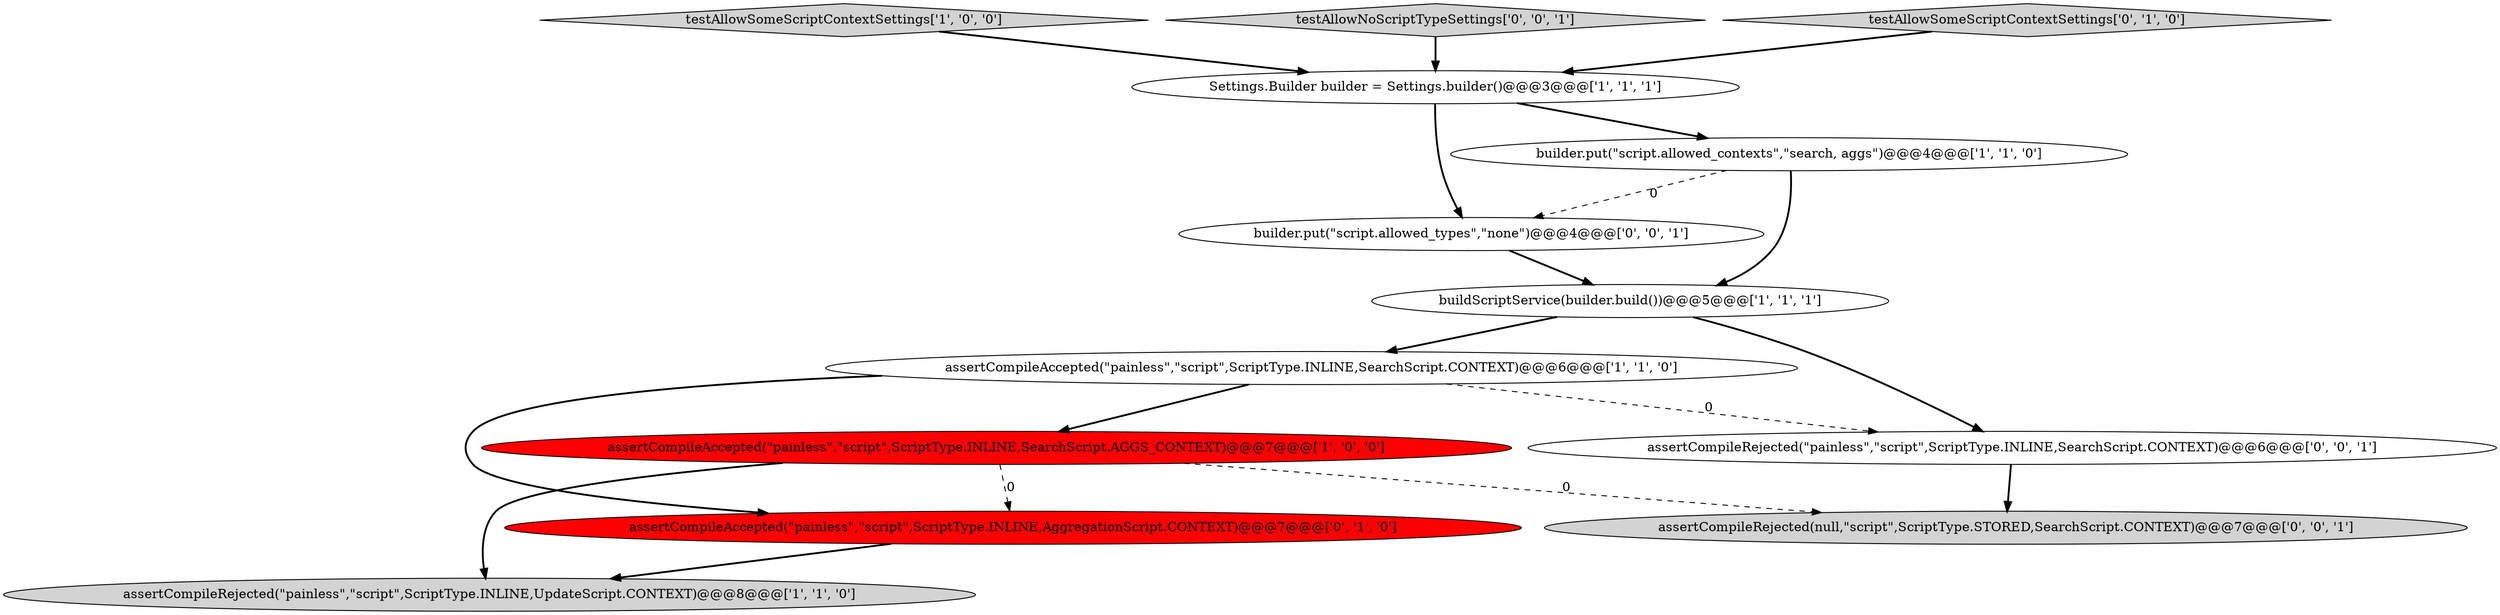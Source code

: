 digraph {
3 [style = filled, label = "assertCompileRejected(\"painless\",\"script\",ScriptType.INLINE,UpdateScript.CONTEXT)@@@8@@@['1', '1', '0']", fillcolor = lightgray, shape = ellipse image = "AAA0AAABBB1BBB"];
0 [style = filled, label = "Settings.Builder builder = Settings.builder()@@@3@@@['1', '1', '1']", fillcolor = white, shape = ellipse image = "AAA0AAABBB1BBB"];
6 [style = filled, label = "buildScriptService(builder.build())@@@5@@@['1', '1', '1']", fillcolor = white, shape = ellipse image = "AAA0AAABBB1BBB"];
2 [style = filled, label = "assertCompileAccepted(\"painless\",\"script\",ScriptType.INLINE,SearchScript.AGGS_CONTEXT)@@@7@@@['1', '0', '0']", fillcolor = red, shape = ellipse image = "AAA1AAABBB1BBB"];
12 [style = filled, label = "builder.put(\"script.allowed_types\",\"none\")@@@4@@@['0', '0', '1']", fillcolor = white, shape = ellipse image = "AAA0AAABBB3BBB"];
5 [style = filled, label = "testAllowSomeScriptContextSettings['1', '0', '0']", fillcolor = lightgray, shape = diamond image = "AAA0AAABBB1BBB"];
10 [style = filled, label = "assertCompileRejected(null,\"script\",ScriptType.STORED,SearchScript.CONTEXT)@@@7@@@['0', '0', '1']", fillcolor = lightgray, shape = ellipse image = "AAA0AAABBB3BBB"];
4 [style = filled, label = "assertCompileAccepted(\"painless\",\"script\",ScriptType.INLINE,SearchScript.CONTEXT)@@@6@@@['1', '1', '0']", fillcolor = white, shape = ellipse image = "AAA0AAABBB1BBB"];
7 [style = filled, label = "assertCompileAccepted(\"painless\",\"script\",ScriptType.INLINE,AggregationScript.CONTEXT)@@@7@@@['0', '1', '0']", fillcolor = red, shape = ellipse image = "AAA1AAABBB2BBB"];
11 [style = filled, label = "testAllowNoScriptTypeSettings['0', '0', '1']", fillcolor = lightgray, shape = diamond image = "AAA0AAABBB3BBB"];
1 [style = filled, label = "builder.put(\"script.allowed_contexts\",\"search, aggs\")@@@4@@@['1', '1', '0']", fillcolor = white, shape = ellipse image = "AAA0AAABBB1BBB"];
8 [style = filled, label = "testAllowSomeScriptContextSettings['0', '1', '0']", fillcolor = lightgray, shape = diamond image = "AAA0AAABBB2BBB"];
9 [style = filled, label = "assertCompileRejected(\"painless\",\"script\",ScriptType.INLINE,SearchScript.CONTEXT)@@@6@@@['0', '0', '1']", fillcolor = white, shape = ellipse image = "AAA0AAABBB3BBB"];
8->0 [style = bold, label=""];
1->12 [style = dashed, label="0"];
6->4 [style = bold, label=""];
4->9 [style = dashed, label="0"];
7->3 [style = bold, label=""];
11->0 [style = bold, label=""];
1->6 [style = bold, label=""];
4->2 [style = bold, label=""];
0->12 [style = bold, label=""];
6->9 [style = bold, label=""];
9->10 [style = bold, label=""];
5->0 [style = bold, label=""];
2->7 [style = dashed, label="0"];
12->6 [style = bold, label=""];
0->1 [style = bold, label=""];
4->7 [style = bold, label=""];
2->3 [style = bold, label=""];
2->10 [style = dashed, label="0"];
}
